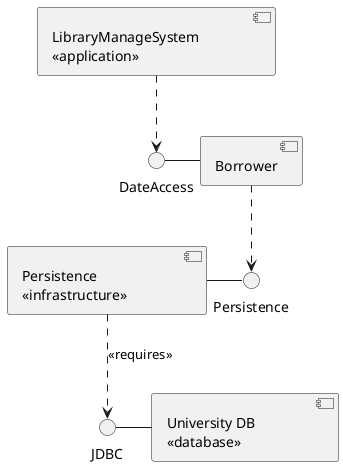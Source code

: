 @startuml libraryManageSys
component Borrower                
interface DateAccess as DA        
DA - Borrower                     
                                  
component LibraryManageSystem [    
  LibraryManageSystem              
  <<application>>                  
]                                  
                      
component DateBase [  
  University DB       
  <<database>>                    
]                                 
                                  
interface JDBC                    
JDBC - DateBase                    
                                   
component Persistence [            
  Persistence                      
  <<infrastructure>>               
]                                  
                                   
interface Persistence as Per       
Per -left- Persistence                 
                                   
Persistence ..> JDBC : <<requires>> 
LibraryManageSystem ..> DA         
Borrower ..> Per                   
@enduml                            